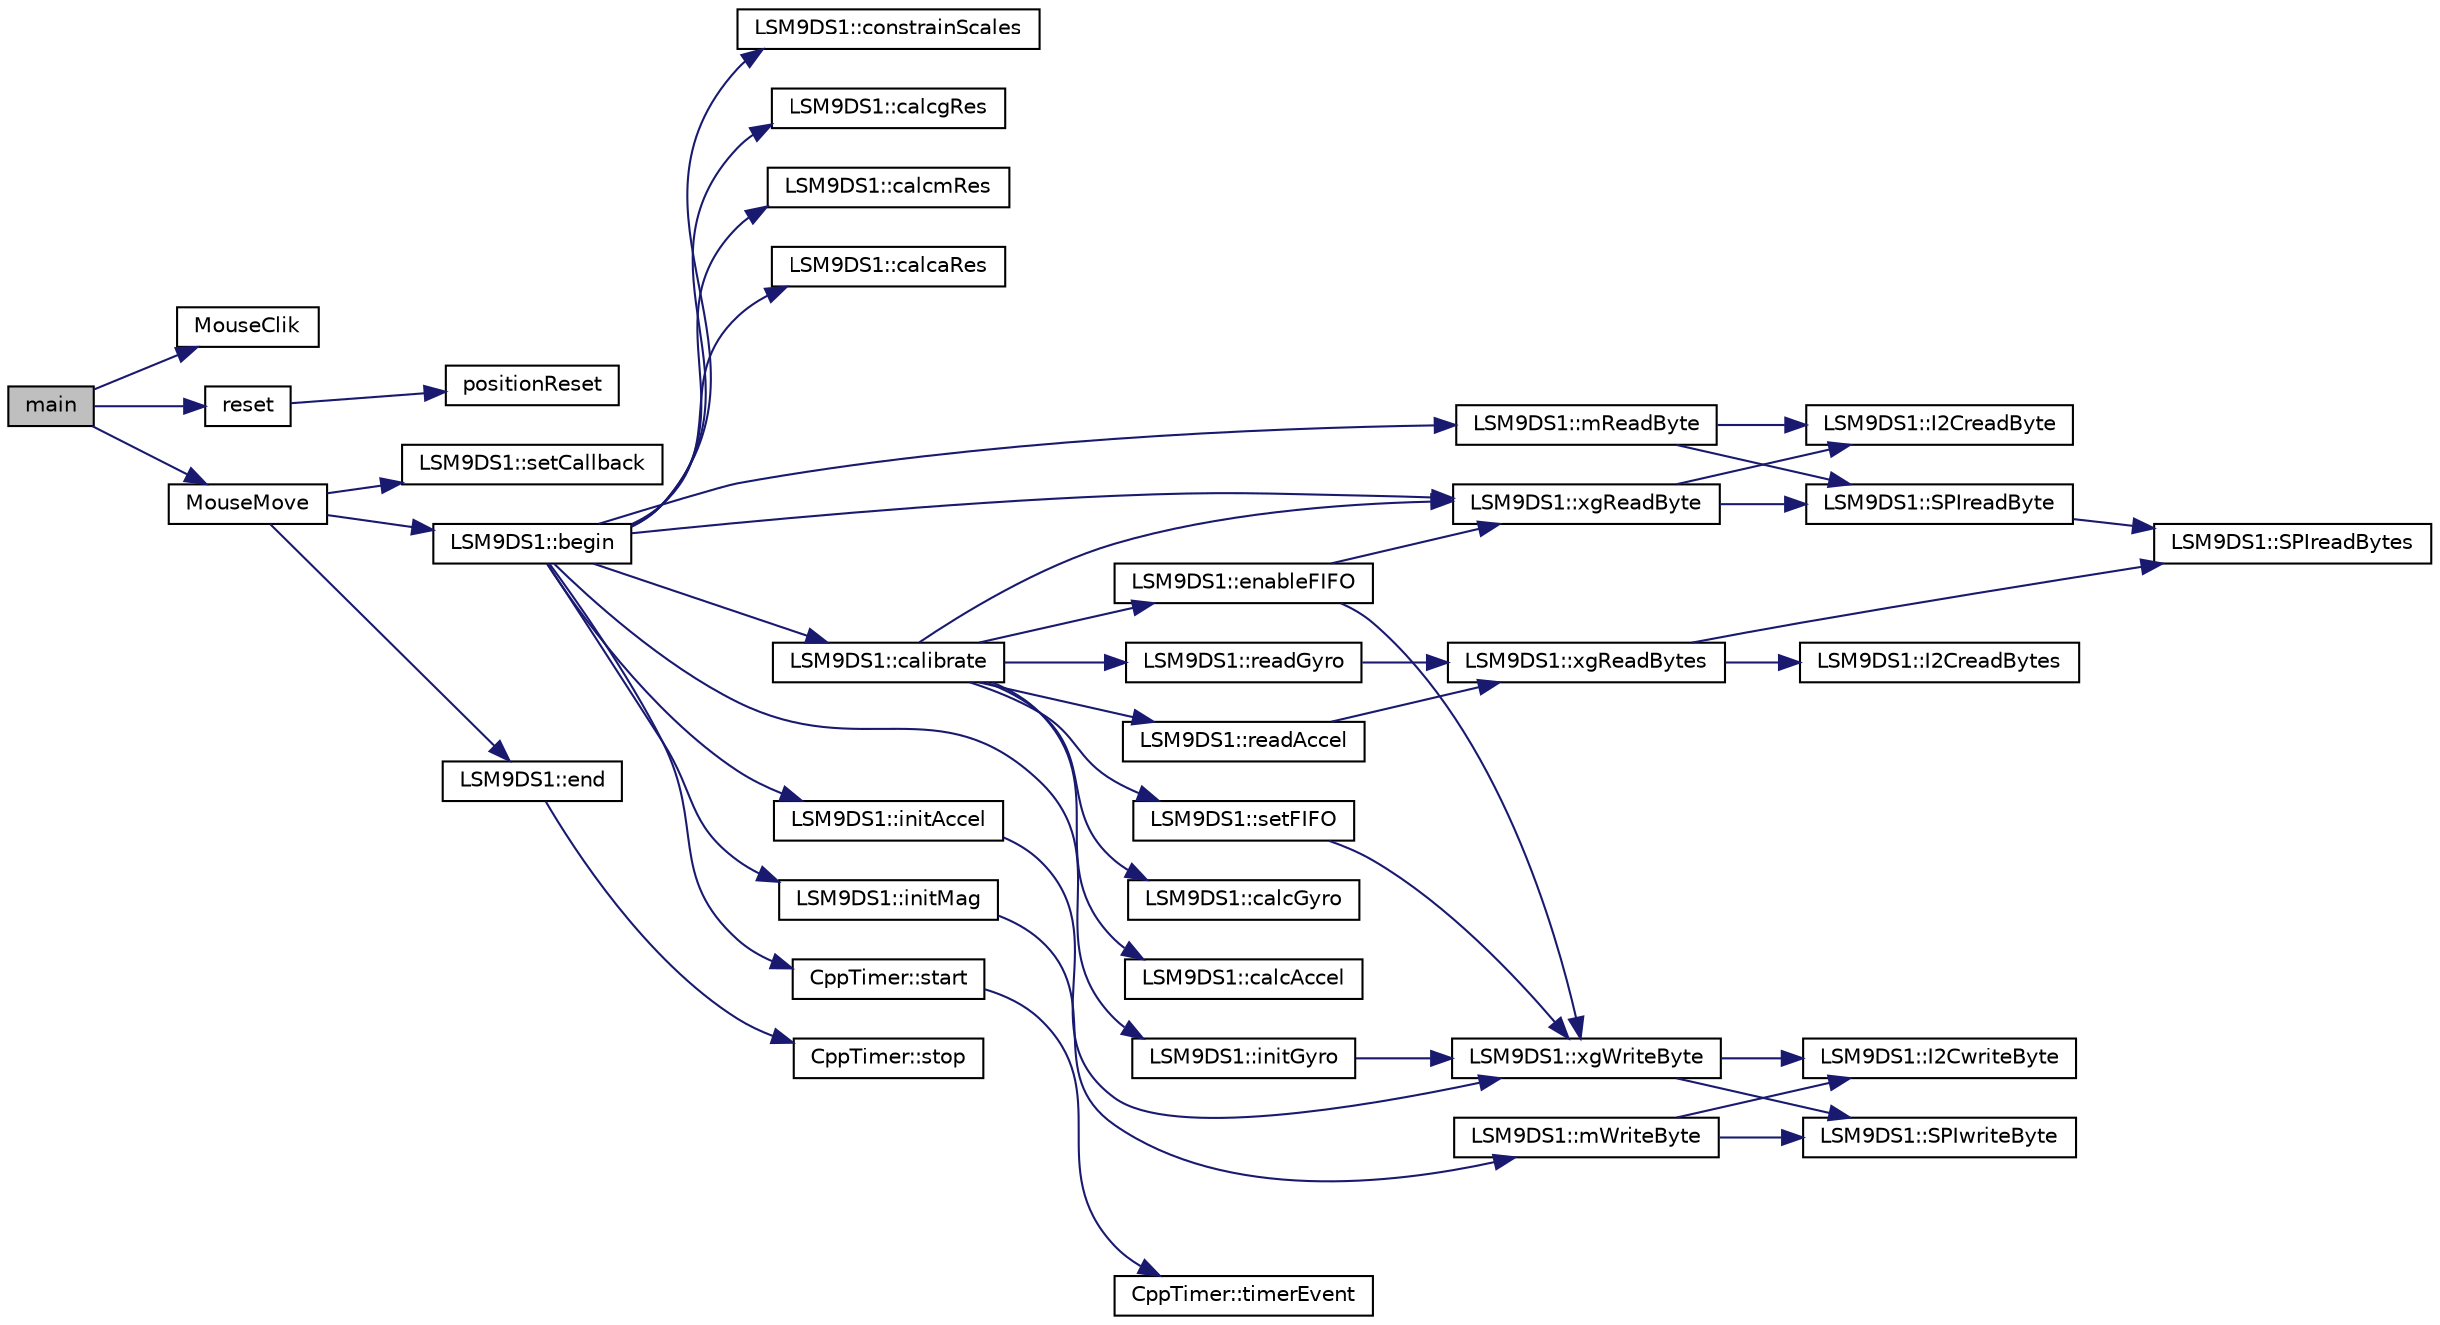 digraph "main"
{
  edge [fontname="Helvetica",fontsize="10",labelfontname="Helvetica",labelfontsize="10"];
  node [fontname="Helvetica",fontsize="10",shape=record];
  rankdir="LR";
  Node0 [label="main",height=0.2,width=0.4,color="black", fillcolor="grey75", style="filled", fontcolor="black"];
  Node0 -> Node1 [color="midnightblue",fontsize="10",style="solid"];
  Node1 [label="MouseClik",height=0.2,width=0.4,color="black", fillcolor="white", style="filled",URL="$src_2main_8cpp.html#a323620cb204210586e88b4a81b958092"];
  Node0 -> Node2 [color="midnightblue",fontsize="10",style="solid"];
  Node2 [label="reset",height=0.2,width=0.4,color="black", fillcolor="white", style="filled",URL="$src_2main_8cpp.html#adf221f679495ceeb401b014e8e2d5814"];
  Node2 -> Node3 [color="midnightblue",fontsize="10",style="solid"];
  Node3 [label="positionReset",height=0.2,width=0.4,color="black", fillcolor="white", style="filled",URL="$src_2main_8cpp.html#ad3808174d763bf08287dbd9fafb9a965"];
  Node0 -> Node4 [color="midnightblue",fontsize="10",style="solid"];
  Node4 [label="MouseMove",height=0.2,width=0.4,color="black", fillcolor="white", style="filled",URL="$src_2main_8cpp.html#a4d57cba32902e2d9565e64bbfc3362a0"];
  Node4 -> Node5 [color="midnightblue",fontsize="10",style="solid"];
  Node5 [label="LSM9DS1::setCallback",height=0.2,width=0.4,color="black", fillcolor="white", style="filled",URL="$classLSM9DS1.html#a3102ea02c253af39e3b43ee55b94d716",tooltip="Sets a callback. "];
  Node4 -> Node6 [color="midnightblue",fontsize="10",style="solid"];
  Node6 [label="LSM9DS1::begin",height=0.2,width=0.4,color="black", fillcolor="white", style="filled",URL="$classLSM9DS1.html#a8728e560c76bd120b3711af15a6ecbd6",tooltip="Initializes the gyro, accelerometer and magnetometer. "];
  Node6 -> Node7 [color="midnightblue",fontsize="10",style="solid"];
  Node7 [label="LSM9DS1::constrainScales",height=0.2,width=0.4,color="black", fillcolor="white", style="filled",URL="$classLSM9DS1.html#a5aadcd09cf9157de817c359e49304ca7",tooltip="Constrains scales. "];
  Node6 -> Node8 [color="midnightblue",fontsize="10",style="solid"];
  Node8 [label="LSM9DS1::calcgRes",height=0.2,width=0.4,color="black", fillcolor="white", style="filled",URL="$classLSM9DS1.html#a303e0dd33e000579dc3917aecedb6e63",tooltip="Calculates the resolution of the gyroscope. "];
  Node6 -> Node9 [color="midnightblue",fontsize="10",style="solid"];
  Node9 [label="LSM9DS1::calcmRes",height=0.2,width=0.4,color="black", fillcolor="white", style="filled",URL="$classLSM9DS1.html#a830dfc95c7e2d8524720d78357b053cb",tooltip="Calculates the resolution of the magnetometer. "];
  Node6 -> Node10 [color="midnightblue",fontsize="10",style="solid"];
  Node10 [label="LSM9DS1::calcaRes",height=0.2,width=0.4,color="black", fillcolor="white", style="filled",URL="$classLSM9DS1.html#a31597c9ae6c5a7de64a50cbbbcd24297",tooltip="Calculates the resolution of the accelerometer. "];
  Node6 -> Node11 [color="midnightblue",fontsize="10",style="solid"];
  Node11 [label="LSM9DS1::mReadByte",height=0.2,width=0.4,color="black", fillcolor="white", style="filled",URL="$classLSM9DS1.html#ae4e470321567e4f93fc09f4cc6cd9efa",tooltip="Reads a byte from a specified gyroscope register. "];
  Node11 -> Node12 [color="midnightblue",fontsize="10",style="solid"];
  Node12 [label="LSM9DS1::I2CreadByte",height=0.2,width=0.4,color="black", fillcolor="white", style="filled",URL="$classLSM9DS1.html#a7fc046d4b335494331905fdeb5c81c9e",tooltip="Reads a single byte from a register over I2C. "];
  Node11 -> Node13 [color="midnightblue",fontsize="10",style="solid"];
  Node13 [label="LSM9DS1::SPIreadByte",height=0.2,width=0.4,color="black", fillcolor="white", style="filled",URL="$classLSM9DS1.html#a6f0f50bb5e9b702d5a19c7441a3f9d8b",tooltip="Reads a single byte from a register over SPI. "];
  Node13 -> Node14 [color="midnightblue",fontsize="10",style="solid"];
  Node14 [label="LSM9DS1::SPIreadBytes",height=0.2,width=0.4,color="black", fillcolor="white", style="filled",URL="$classLSM9DS1.html#a26c0f164454eba84e6486033b7061d11",tooltip="Initializes the SPI hardware. "];
  Node6 -> Node15 [color="midnightblue",fontsize="10",style="solid"];
  Node15 [label="LSM9DS1::xgReadByte",height=0.2,width=0.4,color="black", fillcolor="white", style="filled",URL="$classLSM9DS1.html#af7f9789df6f0178764c815a3380c202a",tooltip="Reads a byte from a register in the accel/mag sensor. "];
  Node15 -> Node12 [color="midnightblue",fontsize="10",style="solid"];
  Node15 -> Node13 [color="midnightblue",fontsize="10",style="solid"];
  Node6 -> Node16 [color="midnightblue",fontsize="10",style="solid"];
  Node16 [label="LSM9DS1::initGyro",height=0.2,width=0.4,color="black", fillcolor="white", style="filled",URL="$classLSM9DS1.html#a66a7b02acb28964ffc9362f25988e270",tooltip="Sets up the gyroscope to begin reading. "];
  Node16 -> Node17 [color="midnightblue",fontsize="10",style="solid"];
  Node17 [label="LSM9DS1::xgWriteByte",height=0.2,width=0.4,color="black", fillcolor="white", style="filled",URL="$classLSM9DS1.html#a263eed4b52ad087a1195755c6ba49e62",tooltip="Writes a byte to a register in the accel/mag sensor. "];
  Node17 -> Node18 [color="midnightblue",fontsize="10",style="solid"];
  Node18 [label="LSM9DS1::I2CwriteByte",height=0.2,width=0.4,color="black", fillcolor="white", style="filled",URL="$classLSM9DS1.html#a8e66108a002cc15ec4c0db0a608d20c6",tooltip="Writes a byte out of I2C to a register in the device. "];
  Node17 -> Node19 [color="midnightblue",fontsize="10",style="solid"];
  Node19 [label="LSM9DS1::SPIwriteByte",height=0.2,width=0.4,color="black", fillcolor="white", style="filled",URL="$classLSM9DS1.html#a83321c9d6ec50f6b9944907d2be482cd",tooltip="Writes a byte out of SPI to a register in the device. "];
  Node6 -> Node20 [color="midnightblue",fontsize="10",style="solid"];
  Node20 [label="LSM9DS1::initAccel",height=0.2,width=0.4,color="black", fillcolor="white", style="filled",URL="$classLSM9DS1.html#a143ff5abf4f7ba8e1c42325859106f84",tooltip="Sets up the accelerometer to begin reading. "];
  Node20 -> Node17 [color="midnightblue",fontsize="10",style="solid"];
  Node6 -> Node21 [color="midnightblue",fontsize="10",style="solid"];
  Node21 [label="LSM9DS1::initMag",height=0.2,width=0.4,color="black", fillcolor="white", style="filled",URL="$classLSM9DS1.html#a492aa6edcf891f273d932636e3cc470d",tooltip="Sets up the magnetometer to begin reading. "];
  Node21 -> Node22 [color="midnightblue",fontsize="10",style="solid"];
  Node22 [label="LSM9DS1::mWriteByte",height=0.2,width=0.4,color="black", fillcolor="white", style="filled",URL="$classLSM9DS1.html#afc171c924102c97fa1d88fa7f48bd167",tooltip="Writes a byte to a register in the gyroscope. "];
  Node22 -> Node18 [color="midnightblue",fontsize="10",style="solid"];
  Node22 -> Node19 [color="midnightblue",fontsize="10",style="solid"];
  Node6 -> Node23 [color="midnightblue",fontsize="10",style="solid"];
  Node23 [label="LSM9DS1::calibrate",height=0.2,width=0.4,color="black", fillcolor="white", style="filled",URL="$classLSM9DS1.html#a97939cb15fcb7e33abcd6d3a9230d943",tooltip="Calibrates the sensor data. "];
  Node23 -> Node24 [color="midnightblue",fontsize="10",style="solid"];
  Node24 [label="LSM9DS1::enableFIFO",height=0.2,width=0.4,color="black", fillcolor="white", style="filled",URL="$classLSM9DS1.html#a5f01141131318697838f15d7e5d10f2c",tooltip="Enables or disables the FIFO. "];
  Node24 -> Node15 [color="midnightblue",fontsize="10",style="solid"];
  Node24 -> Node17 [color="midnightblue",fontsize="10",style="solid"];
  Node23 -> Node25 [color="midnightblue",fontsize="10",style="solid"];
  Node25 [label="LSM9DS1::setFIFO",height=0.2,width=0.4,color="black", fillcolor="white", style="filled",URL="$classLSM9DS1.html#a0ec4a93a34545af1acc336bae9b360f1",tooltip="Configures FIFO mode and Threshold. "];
  Node25 -> Node17 [color="midnightblue",fontsize="10",style="solid"];
  Node23 -> Node15 [color="midnightblue",fontsize="10",style="solid"];
  Node23 -> Node26 [color="midnightblue",fontsize="10",style="solid"];
  Node26 [label="LSM9DS1::readGyro",height=0.2,width=0.4,color="black", fillcolor="white", style="filled",URL="$classLSM9DS1.html#a56e9710cb538a4c7f7ab94c2ca256ce9",tooltip="Reads the gyroscope output registers. "];
  Node26 -> Node27 [color="midnightblue",fontsize="10",style="solid"];
  Node27 [label="LSM9DS1::xgReadBytes",height=0.2,width=0.4,color="black", fillcolor="white", style="filled",URL="$classLSM9DS1.html#ae0a9cbfd74b1f4676f091c2d8e491d77",tooltip="Reads a number of bytes – beginning at an address and incrementing from there – from the accelero..."];
  Node27 -> Node28 [color="midnightblue",fontsize="10",style="solid"];
  Node28 [label="LSM9DS1::I2CreadBytes",height=0.2,width=0.4,color="black", fillcolor="white", style="filled",URL="$classLSM9DS1.html#adfc9a22290daddd7787e8023fa8f12cc",tooltip="Reads a series of bytes, starting at a register via SPI. "];
  Node27 -> Node14 [color="midnightblue",fontsize="10",style="solid"];
  Node23 -> Node29 [color="midnightblue",fontsize="10",style="solid"];
  Node29 [label="LSM9DS1::readAccel",height=0.2,width=0.4,color="black", fillcolor="white", style="filled",URL="$classLSM9DS1.html#a9953684a1ff652a7d3a4d91e72bccaa1",tooltip="Reads the accelerometer output registers. "];
  Node29 -> Node27 [color="midnightblue",fontsize="10",style="solid"];
  Node23 -> Node30 [color="midnightblue",fontsize="10",style="solid"];
  Node30 [label="LSM9DS1::calcGyro",height=0.2,width=0.4,color="black", fillcolor="white", style="filled",URL="$classLSM9DS1.html#a76707323565bc4170ea8e27a932c95e4",tooltip="Converts from RAW signed 16-bit value to degrees per second. "];
  Node23 -> Node31 [color="midnightblue",fontsize="10",style="solid"];
  Node31 [label="LSM9DS1::calcAccel",height=0.2,width=0.4,color="black", fillcolor="white", style="filled",URL="$classLSM9DS1.html#a54e2a7888b67b47cf0dd986c5b91a3c5",tooltip="Converts from RAW signed 16-bit value to gravity (g&#39;s). "];
  Node6 -> Node32 [color="midnightblue",fontsize="10",style="solid"];
  Node32 [label="CppTimer::start",height=0.2,width=0.4,color="black", fillcolor="white", style="filled",URL="$classCppTimer.html#a8d284721892e8e2665433f17045143e8",tooltip="Starts the timer. "];
  Node32 -> Node33 [color="midnightblue",fontsize="10",style="solid"];
  Node33 [label="CppTimer::timerEvent",height=0.2,width=0.4,color="black", fillcolor="white", style="filled",URL="$classCppTimer.html#ac2665403595b6aee5f581d0ebfeb886c",tooltip="The timerevent. "];
  Node4 -> Node34 [color="midnightblue",fontsize="10",style="solid"];
  Node34 [label="LSM9DS1::end",height=0.2,width=0.4,color="black", fillcolor="white", style="filled",URL="$classLSM9DS1.html#ae1948644d70a0356f3da4949023afb31",tooltip="Ends a possible thread in the background. "];
  Node34 -> Node35 [color="midnightblue",fontsize="10",style="solid"];
  Node35 [label="CppTimer::stop",height=0.2,width=0.4,color="black", fillcolor="white", style="filled",URL="$classCppTimer.html#a4bb95ddee98a536d0818b8f6096bf7e7",tooltip="Stops and deletes the timer. "];
}
